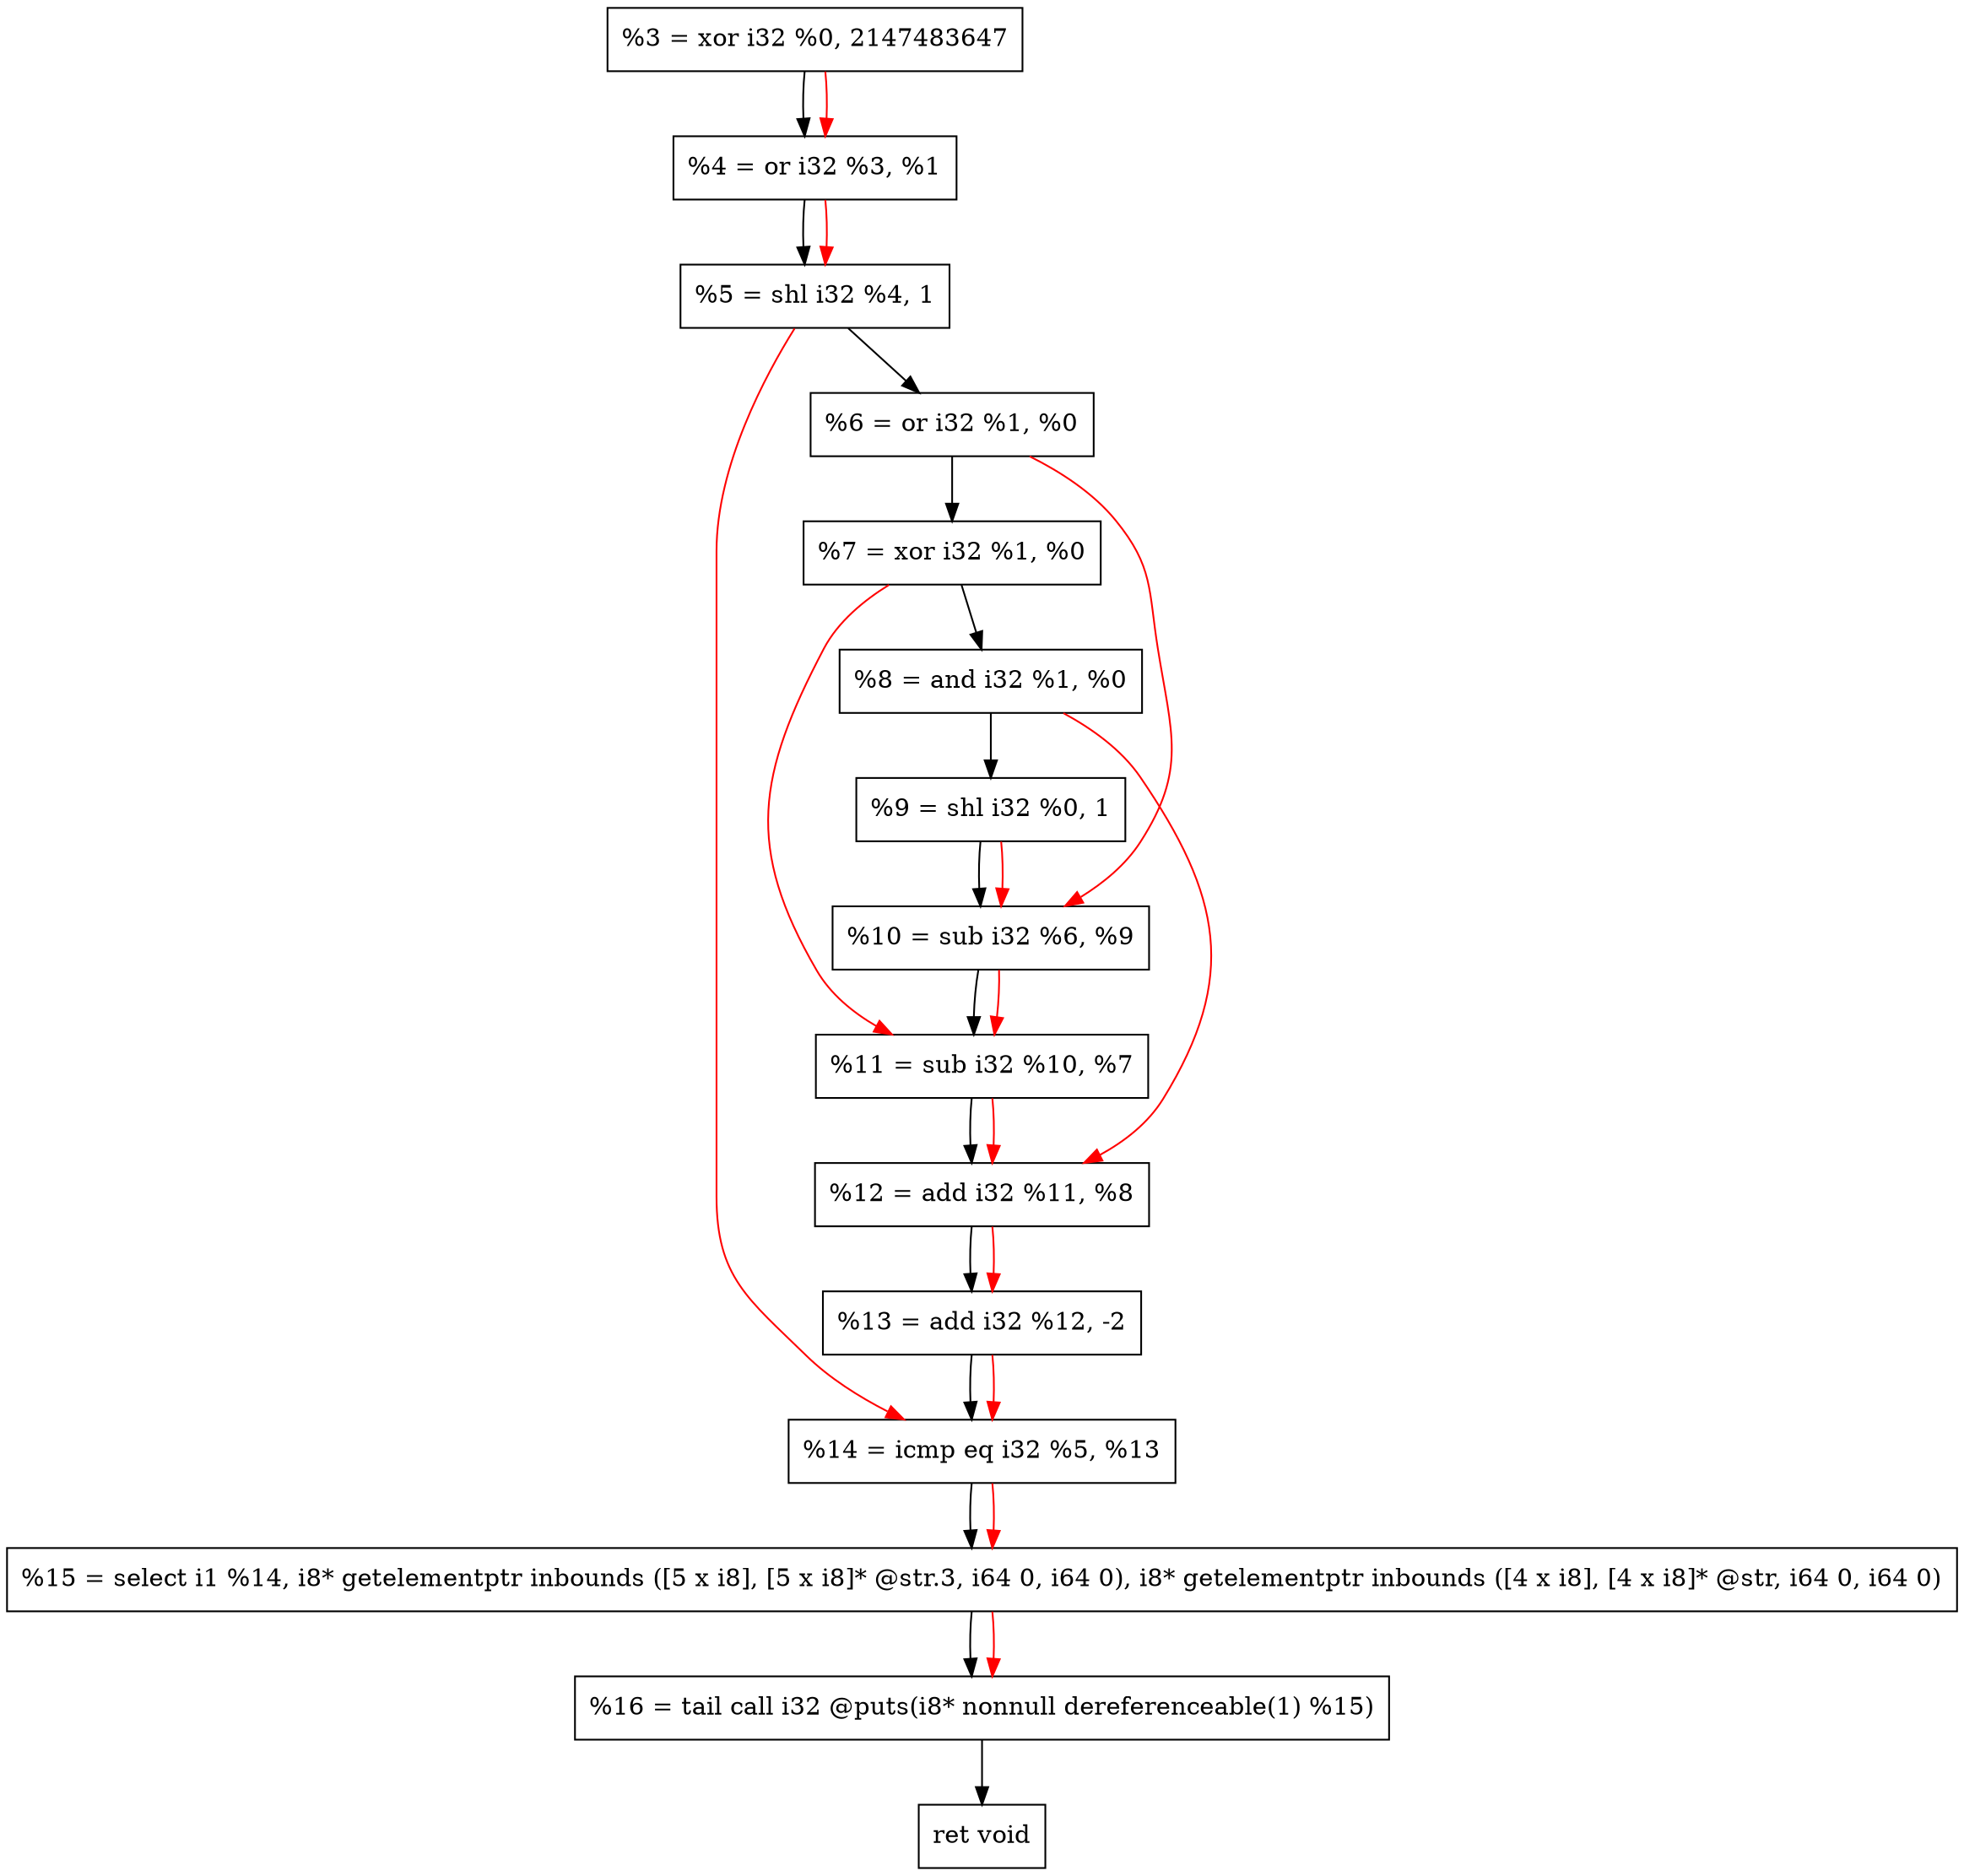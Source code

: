 digraph "DFG for'crackme' function" {
	Node0xd5d960[shape=record, label="  %3 = xor i32 %0, 2147483647"];
	Node0xd5d9d0[shape=record, label="  %4 = or i32 %3, %1"];
	Node0xd5da90[shape=record, label="  %5 = shl i32 %4, 1"];
	Node0xd5db00[shape=record, label="  %6 = or i32 %1, %0"];
	Node0xd5db70[shape=record, label="  %7 = xor i32 %1, %0"];
	Node0xd5dbe0[shape=record, label="  %8 = and i32 %1, %0"];
	Node0xd5dc50[shape=record, label="  %9 = shl i32 %0, 1"];
	Node0xd5dcc0[shape=record, label="  %10 = sub i32 %6, %9"];
	Node0xd5dd30[shape=record, label="  %11 = sub i32 %10, %7"];
	Node0xd5dda0[shape=record, label="  %12 = add i32 %11, %8"];
	Node0xd5de40[shape=record, label="  %13 = add i32 %12, -2"];
	Node0xd5deb0[shape=record, label="  %14 = icmp eq i32 %5, %13"];
	Node0xcfe388[shape=record, label="  %15 = select i1 %14, i8* getelementptr inbounds ([5 x i8], [5 x i8]* @str.3, i64 0, i64 0), i8* getelementptr inbounds ([4 x i8], [4 x i8]* @str, i64 0, i64 0)"];
	Node0xd5e350[shape=record, label="  %16 = tail call i32 @puts(i8* nonnull dereferenceable(1) %15)"];
	Node0xd5e3a0[shape=record, label="  ret void"];
	Node0xd5d960 -> Node0xd5d9d0;
	Node0xd5d9d0 -> Node0xd5da90;
	Node0xd5da90 -> Node0xd5db00;
	Node0xd5db00 -> Node0xd5db70;
	Node0xd5db70 -> Node0xd5dbe0;
	Node0xd5dbe0 -> Node0xd5dc50;
	Node0xd5dc50 -> Node0xd5dcc0;
	Node0xd5dcc0 -> Node0xd5dd30;
	Node0xd5dd30 -> Node0xd5dda0;
	Node0xd5dda0 -> Node0xd5de40;
	Node0xd5de40 -> Node0xd5deb0;
	Node0xd5deb0 -> Node0xcfe388;
	Node0xcfe388 -> Node0xd5e350;
	Node0xd5e350 -> Node0xd5e3a0;
edge [color=red]
	Node0xd5d960 -> Node0xd5d9d0;
	Node0xd5d9d0 -> Node0xd5da90;
	Node0xd5db00 -> Node0xd5dcc0;
	Node0xd5dc50 -> Node0xd5dcc0;
	Node0xd5dcc0 -> Node0xd5dd30;
	Node0xd5db70 -> Node0xd5dd30;
	Node0xd5dd30 -> Node0xd5dda0;
	Node0xd5dbe0 -> Node0xd5dda0;
	Node0xd5dda0 -> Node0xd5de40;
	Node0xd5da90 -> Node0xd5deb0;
	Node0xd5de40 -> Node0xd5deb0;
	Node0xd5deb0 -> Node0xcfe388;
	Node0xcfe388 -> Node0xd5e350;
}
